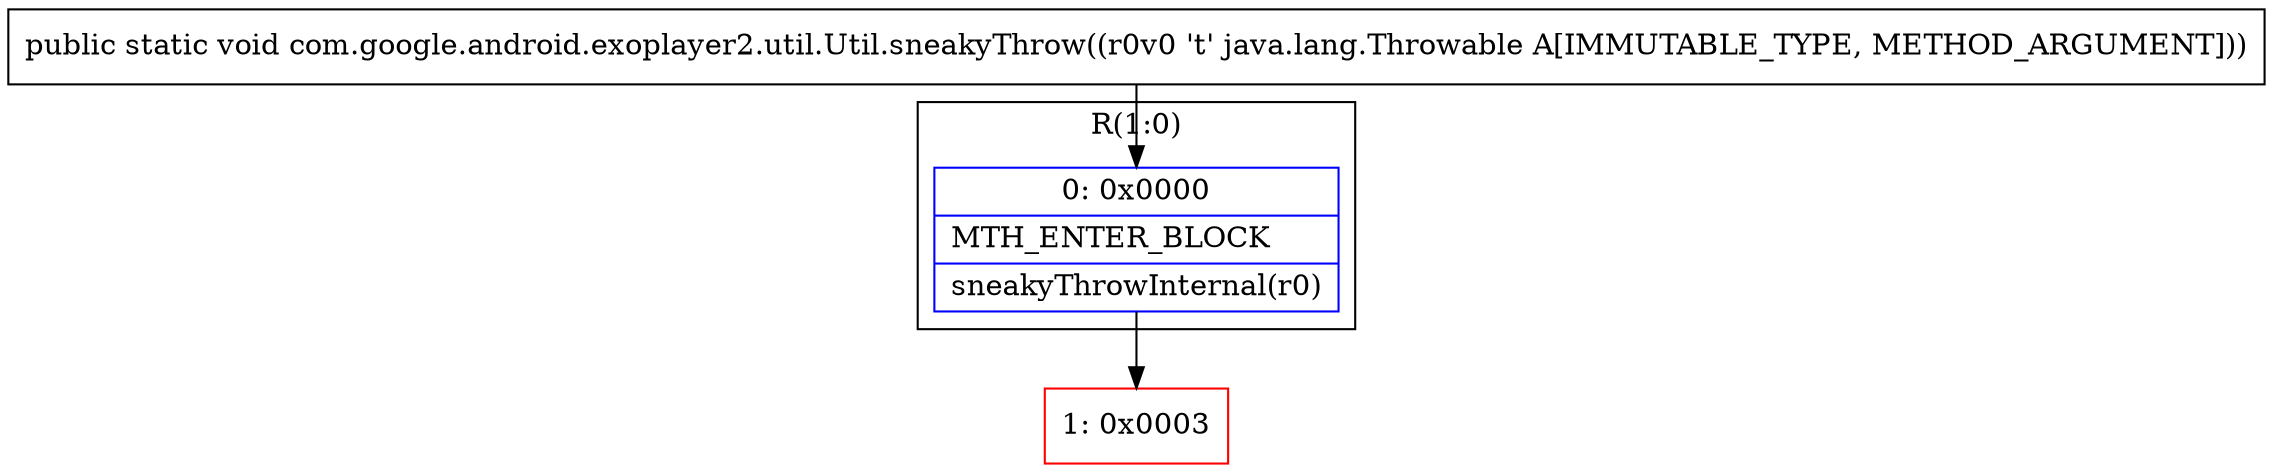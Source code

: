 digraph "CFG forcom.google.android.exoplayer2.util.Util.sneakyThrow(Ljava\/lang\/Throwable;)V" {
subgraph cluster_Region_1534210552 {
label = "R(1:0)";
node [shape=record,color=blue];
Node_0 [shape=record,label="{0\:\ 0x0000|MTH_ENTER_BLOCK\l|sneakyThrowInternal(r0)\l}"];
}
Node_1 [shape=record,color=red,label="{1\:\ 0x0003}"];
MethodNode[shape=record,label="{public static void com.google.android.exoplayer2.util.Util.sneakyThrow((r0v0 't' java.lang.Throwable A[IMMUTABLE_TYPE, METHOD_ARGUMENT])) }"];
MethodNode -> Node_0;
Node_0 -> Node_1;
}

